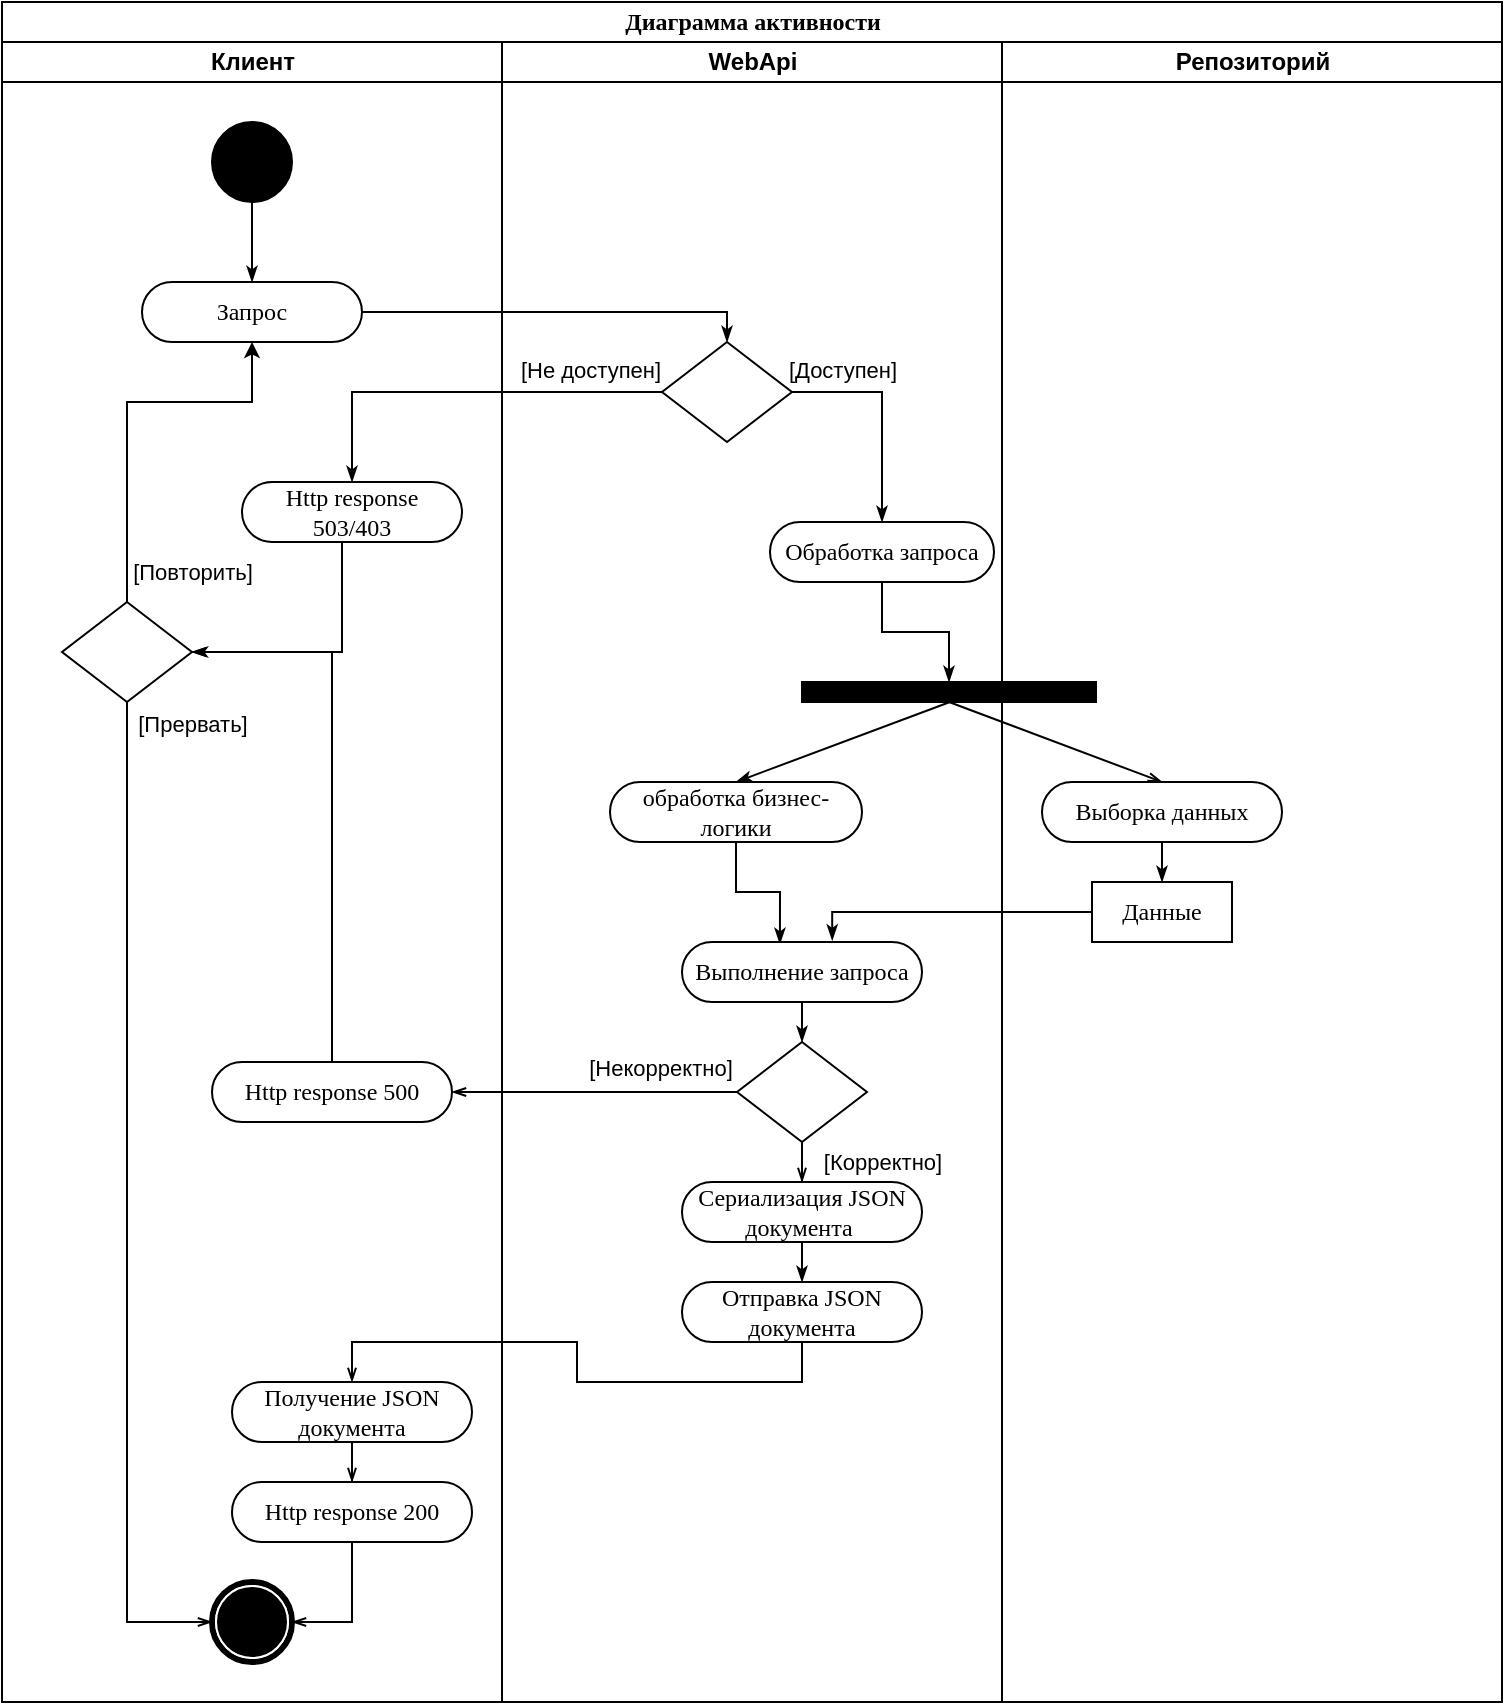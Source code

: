<mxfile version="17.3.0" type="device"><diagram name="Page-1" id="0783ab3e-0a74-02c8-0abd-f7b4e66b4bec"><mxGraphModel dx="1138" dy="640" grid="0" gridSize="10" guides="1" tooltips="1" connect="1" arrows="1" fold="1" page="1" pageScale="1" pageWidth="850" pageHeight="1100" background="none" math="0" shadow="0"><root><mxCell id="0"/><mxCell id="1" parent="0"/><mxCell id="1c1d494c118603dd-1" value="Диаграмма активности" style="swimlane;html=1;childLayout=stackLayout;startSize=20;rounded=0;shadow=0;comic=0;labelBackgroundColor=none;strokeWidth=1;fontFamily=Verdana;fontSize=12;align=center;" parent="1" vertex="1"><mxGeometry x="40" y="20" width="750" height="850" as="geometry"><mxRectangle x="40" y="20" width="60" height="20" as="alternateBounds"/></mxGeometry></mxCell><mxCell id="1c1d494c118603dd-2" value="Клиент" style="swimlane;html=1;startSize=20;" parent="1c1d494c118603dd-1" vertex="1"><mxGeometry y="20" width="250" height="830" as="geometry"><mxRectangle y="20" width="30" height="830" as="alternateBounds"/></mxGeometry></mxCell><mxCell id="1c1d494c118603dd-34" style="edgeStyle=orthogonalEdgeStyle;rounded=0;html=1;labelBackgroundColor=none;startArrow=none;startFill=0;startSize=5;endArrow=classicThin;endFill=1;endSize=5;jettySize=auto;orthogonalLoop=1;strokeWidth=1;fontFamily=Verdana;fontSize=12;entryX=1;entryY=0.5;entryDx=0;entryDy=0;" parent="1c1d494c118603dd-2" target="a3fceZ2nO0xTfh0u85to-5" edge="1"><mxGeometry relative="1" as="geometry"><mxPoint x="185.167" y="250" as="sourcePoint"/><mxPoint x="163.5" y="280" as="targetPoint"/><Array as="points"><mxPoint x="170" y="250"/><mxPoint x="170" y="305"/></Array></mxGeometry></mxCell><mxCell id="1c1d494c118603dd-6" value="Http response 503/403" style="rounded=1;whiteSpace=wrap;html=1;shadow=0;comic=0;labelBackgroundColor=none;strokeWidth=1;fontFamily=Verdana;fontSize=12;align=center;arcSize=50;" parent="1c1d494c118603dd-2" vertex="1"><mxGeometry x="120" y="220" width="110" height="30" as="geometry"/></mxCell><mxCell id="60571a20871a0731-4" value="" style="ellipse;whiteSpace=wrap;html=1;rounded=0;shadow=0;comic=0;labelBackgroundColor=none;strokeWidth=1;fillColor=#000000;fontFamily=Verdana;fontSize=12;align=center;" parent="1c1d494c118603dd-2" vertex="1"><mxGeometry x="105" y="40" width="40" height="40" as="geometry"/></mxCell><mxCell id="60571a20871a0731-8" value="Запрос" style="rounded=1;whiteSpace=wrap;html=1;shadow=0;comic=0;labelBackgroundColor=none;strokeWidth=1;fontFamily=Verdana;fontSize=12;align=center;arcSize=50;" parent="1c1d494c118603dd-2" vertex="1"><mxGeometry x="70" y="120" width="110" height="30" as="geometry"/></mxCell><mxCell id="1c1d494c118603dd-27" style="edgeStyle=orthogonalEdgeStyle;rounded=0;html=1;labelBackgroundColor=none;startArrow=none;startFill=0;startSize=5;endArrow=classicThin;endFill=1;endSize=5;jettySize=auto;orthogonalLoop=1;strokeWidth=1;fontFamily=Verdana;fontSize=12" parent="1c1d494c118603dd-2" source="60571a20871a0731-4" target="60571a20871a0731-8" edge="1"><mxGeometry relative="1" as="geometry"/></mxCell><mxCell id="a3fceZ2nO0xTfh0u85to-6" style="edgeStyle=orthogonalEdgeStyle;rounded=0;orthogonalLoop=1;jettySize=auto;html=1;exitX=0.5;exitY=0;exitDx=0;exitDy=0;endSize=5;startSize=5;" edge="1" parent="1c1d494c118603dd-2" source="a3fceZ2nO0xTfh0u85to-5"><mxGeometry relative="1" as="geometry"><mxPoint x="125" y="150" as="targetPoint"/><Array as="points"><mxPoint x="62" y="180"/><mxPoint x="125" y="180"/></Array></mxGeometry></mxCell><mxCell id="a3fceZ2nO0xTfh0u85to-8" value="[Повторить]" style="edgeLabel;html=1;align=center;verticalAlign=middle;resizable=0;points=[];" vertex="1" connectable="0" parent="a3fceZ2nO0xTfh0u85to-6"><mxGeometry x="0.071" y="2" relative="1" as="geometry"><mxPoint x="29" y="87" as="offset"/></mxGeometry></mxCell><mxCell id="a3fceZ2nO0xTfh0u85to-7" style="edgeStyle=orthogonalEdgeStyle;rounded=0;orthogonalLoop=1;jettySize=auto;html=1;exitX=0.5;exitY=1;exitDx=0;exitDy=0;entryX=0;entryY=0.5;entryDx=0;entryDy=0;endArrow=openThin;endFill=0;startSize=5;endSize=5;" edge="1" parent="1c1d494c118603dd-2" source="a3fceZ2nO0xTfh0u85to-5" target="60571a20871a0731-5"><mxGeometry relative="1" as="geometry"><Array as="points"><mxPoint x="63" y="790"/></Array></mxGeometry></mxCell><mxCell id="a3fceZ2nO0xTfh0u85to-9" value="[Прервать]" style="edgeLabel;html=1;align=center;verticalAlign=middle;resizable=0;points=[];" vertex="1" connectable="0" parent="a3fceZ2nO0xTfh0u85to-7"><mxGeometry x="-0.878" y="-1" relative="1" as="geometry"><mxPoint x="33" y="-20" as="offset"/></mxGeometry></mxCell><mxCell id="a3fceZ2nO0xTfh0u85to-5" value="" style="rhombus;" vertex="1" parent="1c1d494c118603dd-2"><mxGeometry x="30" y="280" width="65" height="50" as="geometry"/></mxCell><mxCell id="60571a20871a0731-5" value="" style="shape=mxgraph.bpmn.shape;html=1;verticalLabelPosition=bottom;labelBackgroundColor=#ffffff;verticalAlign=top;perimeter=ellipsePerimeter;outline=end;symbol=terminate;rounded=0;shadow=0;comic=0;strokeWidth=1;fontFamily=Verdana;fontSize=12;align=center;" parent="1c1d494c118603dd-2" vertex="1"><mxGeometry x="105" y="770" width="40" height="40" as="geometry"/></mxCell><mxCell id="a3fceZ2nO0xTfh0u85to-13" value="Получение JSON документа" style="rounded=1;whiteSpace=wrap;html=1;shadow=0;comic=0;labelBackgroundColor=none;strokeWidth=1;fontFamily=Verdana;fontSize=12;align=center;arcSize=50;" vertex="1" parent="1c1d494c118603dd-2"><mxGeometry x="115" y="670" width="120" height="30" as="geometry"/></mxCell><mxCell id="a3fceZ2nO0xTfh0u85to-22" style="edgeStyle=orthogonalEdgeStyle;rounded=0;orthogonalLoop=1;jettySize=auto;html=1;exitX=0.5;exitY=1;exitDx=0;exitDy=0;entryX=1;entryY=0.5;entryDx=0;entryDy=0;endArrow=openThin;endFill=0;startSize=5;endSize=5;" edge="1" parent="1c1d494c118603dd-2" source="a3fceZ2nO0xTfh0u85to-15" target="60571a20871a0731-5"><mxGeometry relative="1" as="geometry"/></mxCell><mxCell id="a3fceZ2nO0xTfh0u85to-15" value="Http response 200" style="whiteSpace=wrap;html=1;fontFamily=Verdana;fillColor=rgb(255, 255, 255);strokeColor=rgb(0, 0, 0);fontColor=rgb(0, 0, 0);rounded=1;shadow=0;comic=0;labelBackgroundColor=none;strokeWidth=1;arcSize=50;" vertex="1" parent="1c1d494c118603dd-2"><mxGeometry x="115" y="720" width="120" height="30" as="geometry"/></mxCell><mxCell id="a3fceZ2nO0xTfh0u85to-16" value="" style="edgeStyle=orthogonalEdgeStyle;rounded=0;orthogonalLoop=1;jettySize=auto;html=1;endArrow=openThin;endFill=0;startSize=5;endSize=5;" edge="1" parent="1c1d494c118603dd-2" source="a3fceZ2nO0xTfh0u85to-13" target="a3fceZ2nO0xTfh0u85to-15"><mxGeometry relative="1" as="geometry"/></mxCell><mxCell id="a3fceZ2nO0xTfh0u85to-30" style="edgeStyle=orthogonalEdgeStyle;rounded=0;orthogonalLoop=1;jettySize=auto;html=1;exitX=0.5;exitY=0;exitDx=0;exitDy=0;entryX=1;entryY=0.5;entryDx=0;entryDy=0;endArrow=openThin;endFill=0;startSize=5;endSize=5;" edge="1" parent="1c1d494c118603dd-2" source="a3fceZ2nO0xTfh0u85to-25" target="a3fceZ2nO0xTfh0u85to-5"><mxGeometry relative="1" as="geometry"><Array as="points"><mxPoint x="165" y="305"/></Array></mxGeometry></mxCell><mxCell id="a3fceZ2nO0xTfh0u85to-25" value="Http response 500" style="rounded=1;whiteSpace=wrap;html=1;shadow=0;comic=0;labelBackgroundColor=none;strokeWidth=1;fontFamily=Verdana;fontSize=12;align=center;arcSize=50;" vertex="1" parent="1c1d494c118603dd-2"><mxGeometry x="105" y="510" width="120" height="30" as="geometry"/></mxCell><mxCell id="1c1d494c118603dd-3" value="WebApi" style="swimlane;html=1;startSize=20;" parent="1c1d494c118603dd-1" vertex="1"><mxGeometry x="250" y="20" width="250" height="830" as="geometry"><mxRectangle x="250" y="20" width="30" height="830" as="alternateBounds"/></mxGeometry></mxCell><mxCell id="1c1d494c118603dd-40" style="edgeStyle=orthogonalEdgeStyle;rounded=0;html=1;labelBackgroundColor=none;startArrow=none;startFill=0;startSize=5;endArrow=classicThin;endFill=1;endSize=5;jettySize=auto;orthogonalLoop=1;strokeWidth=1;fontFamily=Verdana;fontSize=12;entryX=0.408;entryY=0.032;entryDx=0;entryDy=0;entryPerimeter=0;" parent="1c1d494c118603dd-3" source="1c1d494c118603dd-11" target="1c1d494c118603dd-16" edge="1"><mxGeometry relative="1" as="geometry"><mxPoint x="130" y="450" as="targetPoint"/></mxGeometry></mxCell><mxCell id="1c1d494c118603dd-11" value="обработка бизнес-логики" style="rounded=1;whiteSpace=wrap;html=1;shadow=0;comic=0;labelBackgroundColor=none;strokeWidth=1;fontFamily=Verdana;fontSize=12;align=center;arcSize=50;" parent="1c1d494c118603dd-3" vertex="1"><mxGeometry x="54" y="370" width="126" height="30" as="geometry"/></mxCell><mxCell id="1c1d494c118603dd-16" value="Выполнение запроса" style="rounded=1;whiteSpace=wrap;html=1;shadow=0;comic=0;labelBackgroundColor=none;strokeWidth=1;fontFamily=Verdana;fontSize=12;align=center;arcSize=50;" parent="1c1d494c118603dd-3" vertex="1"><mxGeometry x="90" y="450" width="120" height="30" as="geometry"/></mxCell><mxCell id="a3fceZ2nO0xTfh0u85to-1" value="" style="rhombus;" vertex="1" parent="1c1d494c118603dd-3"><mxGeometry x="80" y="150" width="65" height="50" as="geometry"/></mxCell><mxCell id="a3fceZ2nO0xTfh0u85to-3" value="[Доступен]" style="edgeLabel;html=1;align=center;verticalAlign=middle;resizable=0;points=[];" vertex="1" connectable="0" parent="1c1d494c118603dd-3"><mxGeometry x="170" y="164" as="geometry"/></mxCell><mxCell id="1c1d494c118603dd-5" value="Обработка запроса" style="rounded=1;whiteSpace=wrap;html=1;shadow=0;comic=0;labelBackgroundColor=none;strokeWidth=1;fontFamily=Verdana;fontSize=12;align=center;arcSize=50;" parent="1c1d494c118603dd-3" vertex="1"><mxGeometry x="134" y="240" width="112" height="30" as="geometry"/></mxCell><mxCell id="1c1d494c118603dd-29" style="edgeStyle=orthogonalEdgeStyle;rounded=0;html=1;exitX=1;exitY=0.5;labelBackgroundColor=none;startArrow=none;startFill=0;startSize=5;endArrow=classicThin;endFill=1;endSize=5;jettySize=auto;orthogonalLoop=1;strokeWidth=1;fontFamily=Verdana;fontSize=12;exitDx=0;exitDy=0;entryX=0.5;entryY=0;entryDx=0;entryDy=0;" parent="1c1d494c118603dd-3" source="a3fceZ2nO0xTfh0u85to-1" target="1c1d494c118603dd-5" edge="1"><mxGeometry relative="1" as="geometry"><Array as="points"><mxPoint x="190" y="175"/></Array><mxPoint x="140.25" y="170" as="sourcePoint"/></mxGeometry></mxCell><mxCell id="1c1d494c118603dd-18" value="Сериализация JSON документа&amp;nbsp;" style="rounded=1;whiteSpace=wrap;html=1;shadow=0;comic=0;labelBackgroundColor=none;strokeWidth=1;fontFamily=Verdana;fontSize=12;align=center;arcSize=50;" parent="1c1d494c118603dd-3" vertex="1"><mxGeometry x="90" y="570" width="120" height="30" as="geometry"/></mxCell><mxCell id="1c1d494c118603dd-43" style="edgeStyle=none;rounded=0;html=1;labelBackgroundColor=none;startArrow=none;startFill=0;startSize=5;endArrow=classicThin;endFill=1;endSize=5;jettySize=auto;orthogonalLoop=1;strokeWidth=1;fontFamily=Verdana;fontSize=12;exitX=0.5;exitY=1;exitDx=0;exitDy=0;entryX=0.5;entryY=0;entryDx=0;entryDy=0;" parent="1c1d494c118603dd-3" source="1c1d494c118603dd-16" target="a3fceZ2nO0xTfh0u85to-23" edge="1"><mxGeometry relative="1" as="geometry"><mxPoint x="185" y="626.136" as="sourcePoint"/></mxGeometry></mxCell><mxCell id="1c1d494c118603dd-19" value="Отправка JSON документа" style="rounded=1;whiteSpace=wrap;html=1;shadow=0;comic=0;labelBackgroundColor=none;strokeWidth=1;fontFamily=Verdana;fontSize=12;align=center;arcSize=50;" parent="1c1d494c118603dd-3" vertex="1"><mxGeometry x="90" y="620" width="120" height="30" as="geometry"/></mxCell><mxCell id="1c1d494c118603dd-44" style="edgeStyle=none;rounded=0;html=1;labelBackgroundColor=none;startArrow=none;startFill=0;startSize=5;endArrow=classicThin;endFill=1;endSize=5;jettySize=auto;orthogonalLoop=1;strokeWidth=1;fontFamily=Verdana;fontSize=12" parent="1c1d494c118603dd-3" source="1c1d494c118603dd-18" target="1c1d494c118603dd-19" edge="1"><mxGeometry relative="1" as="geometry"/></mxCell><mxCell id="a3fceZ2nO0xTfh0u85to-24" value="" style="edgeStyle=orthogonalEdgeStyle;rounded=0;orthogonalLoop=1;jettySize=auto;html=1;endArrow=openThin;endFill=0;startSize=5;endSize=5;" edge="1" parent="1c1d494c118603dd-3" source="a3fceZ2nO0xTfh0u85to-23" target="1c1d494c118603dd-18"><mxGeometry relative="1" as="geometry"/></mxCell><mxCell id="a3fceZ2nO0xTfh0u85to-23" value="" style="rhombus;" vertex="1" parent="1c1d494c118603dd-3"><mxGeometry x="117.5" y="500" width="65" height="50" as="geometry"/></mxCell><mxCell id="a3fceZ2nO0xTfh0u85to-29" value="[Корректно]" style="edgeLabel;html=1;align=center;verticalAlign=middle;resizable=0;points=[];" vertex="1" connectable="0" parent="1c1d494c118603dd-3"><mxGeometry x="190.0" y="559.999" as="geometry"/></mxCell><mxCell id="1c1d494c118603dd-4" value="Репозиторий" style="swimlane;html=1;startSize=20;" parent="1c1d494c118603dd-1" vertex="1"><mxGeometry x="500" y="20" width="250" height="830" as="geometry"><mxRectangle x="280" y="20" width="30" height="830" as="alternateBounds"/></mxGeometry></mxCell><mxCell id="1c1d494c118603dd-38" style="edgeStyle=none;rounded=0;html=1;labelBackgroundColor=none;startArrow=none;startFill=0;startSize=5;endArrow=classicThin;endFill=1;endSize=5;jettySize=auto;orthogonalLoop=1;strokeWidth=1;fontFamily=Verdana;fontSize=12" parent="1c1d494c118603dd-4" source="1c1d494c118603dd-8" target="1c1d494c118603dd-13" edge="1"><mxGeometry relative="1" as="geometry"/></mxCell><mxCell id="1c1d494c118603dd-8" value="Выборка данных" style="rounded=1;whiteSpace=wrap;html=1;shadow=0;comic=0;labelBackgroundColor=none;strokeWidth=1;fontFamily=Verdana;fontSize=12;align=center;arcSize=50;" parent="1c1d494c118603dd-4" vertex="1"><mxGeometry x="20" y="370" width="120" height="30" as="geometry"/></mxCell><mxCell id="1c1d494c118603dd-13" value="Данные" style="rounded=0;whiteSpace=wrap;html=1;shadow=0;comic=0;labelBackgroundColor=none;strokeWidth=1;fontFamily=Verdana;fontSize=12;align=center;arcSize=50;" parent="1c1d494c118603dd-4" vertex="1"><mxGeometry x="45" y="420" width="70" height="30" as="geometry"/></mxCell><mxCell id="1c1d494c118603dd-12" value="" style="whiteSpace=wrap;html=1;rounded=0;shadow=0;comic=0;labelBackgroundColor=none;strokeWidth=1;fillColor=#000000;fontFamily=Verdana;fontSize=12;align=center;rotation=0;" parent="1c1d494c118603dd-4" vertex="1"><mxGeometry x="-100" y="320" width="147" height="10" as="geometry"/></mxCell><mxCell id="a3fceZ2nO0xTfh0u85to-11" style="rounded=0;orthogonalLoop=1;jettySize=auto;html=1;exitX=0.5;exitY=1;exitDx=0;exitDy=0;entryX=0.5;entryY=0;entryDx=0;entryDy=0;endSize=5;startSize=5;endArrow=openThin;endFill=0;" edge="1" parent="1c1d494c118603dd-4" source="1c1d494c118603dd-12" target="1c1d494c118603dd-8"><mxGeometry relative="1" as="geometry"/></mxCell><mxCell id="1c1d494c118603dd-28" style="edgeStyle=orthogonalEdgeStyle;rounded=0;html=1;entryX=0.5;entryY=0;labelBackgroundColor=none;startArrow=none;startFill=0;startSize=5;endArrow=classicThin;endFill=1;endSize=5;jettySize=auto;orthogonalLoop=1;strokeWidth=1;fontFamily=Verdana;fontSize=12;entryDx=0;entryDy=0;exitX=1;exitY=0.5;exitDx=0;exitDy=0;" parent="1c1d494c118603dd-1" source="60571a20871a0731-8" target="a3fceZ2nO0xTfh0u85to-1" edge="1"><mxGeometry relative="1" as="geometry"><Array as="points"><mxPoint x="363" y="155"/></Array><mxPoint x="353.5" y="180" as="targetPoint"/></mxGeometry></mxCell><mxCell id="1c1d494c118603dd-30" style="edgeStyle=orthogonalEdgeStyle;rounded=0;html=1;exitX=0;exitY=0.5;entryX=0.5;entryY=0;labelBackgroundColor=none;startArrow=none;startFill=0;startSize=5;endArrow=classicThin;endFill=1;endSize=5;jettySize=auto;orthogonalLoop=1;strokeWidth=1;fontFamily=Verdana;fontSize=12;exitDx=0;exitDy=0;" parent="1c1d494c118603dd-1" source="a3fceZ2nO0xTfh0u85to-1" target="1c1d494c118603dd-6" edge="1"><mxGeometry relative="1" as="geometry"><Array as="points"><mxPoint x="175" y="195"/></Array><mxPoint x="316.75" y="190" as="sourcePoint"/></mxGeometry></mxCell><mxCell id="a3fceZ2nO0xTfh0u85to-2" value="[Не доступен]" style="edgeLabel;html=1;align=center;verticalAlign=middle;resizable=0;points=[];" vertex="1" connectable="0" parent="1c1d494c118603dd-30"><mxGeometry x="-0.549" relative="1" as="geometry"><mxPoint x="9" y="-11" as="offset"/></mxGeometry></mxCell><mxCell id="1c1d494c118603dd-39" style="edgeStyle=none;rounded=0;html=1;labelBackgroundColor=none;startArrow=none;startFill=0;startSize=5;endArrow=classicThin;endFill=1;endSize=5;jettySize=auto;orthogonalLoop=1;strokeWidth=1;fontFamily=Verdana;fontSize=12;entryX=0.5;entryY=0;entryDx=0;entryDy=0;" parent="1c1d494c118603dd-1" target="1c1d494c118603dd-11" edge="1"><mxGeometry relative="1" as="geometry"><mxPoint x="474" y="350" as="sourcePoint"/></mxGeometry></mxCell><mxCell id="a3fceZ2nO0xTfh0u85to-10" style="edgeStyle=orthogonalEdgeStyle;rounded=0;orthogonalLoop=1;jettySize=auto;html=1;exitX=0.5;exitY=1;exitDx=0;exitDy=0;entryX=0.5;entryY=0;entryDx=0;entryDy=0;endSize=5;startSize=5;endArrow=classicThin;endFill=1;" edge="1" parent="1c1d494c118603dd-1" source="1c1d494c118603dd-5" target="1c1d494c118603dd-12"><mxGeometry relative="1" as="geometry"/></mxCell><mxCell id="a3fceZ2nO0xTfh0u85to-12" value="" style="edgeStyle=orthogonalEdgeStyle;rounded=0;orthogonalLoop=1;jettySize=auto;html=1;entryX=0.626;entryY=-0.026;entryDx=0;entryDy=0;entryPerimeter=0;endArrow=classicThin;endFill=1;startSize=5;endSize=5;" edge="1" parent="1c1d494c118603dd-1" source="1c1d494c118603dd-13" target="1c1d494c118603dd-16"><mxGeometry relative="1" as="geometry"><mxPoint x="400" y="490" as="targetPoint"/><Array as="points"><mxPoint x="415" y="455"/></Array></mxGeometry></mxCell><mxCell id="a3fceZ2nO0xTfh0u85to-14" style="edgeStyle=orthogonalEdgeStyle;rounded=0;orthogonalLoop=1;jettySize=auto;html=1;exitX=0.5;exitY=1;exitDx=0;exitDy=0;entryX=0.5;entryY=0;entryDx=0;entryDy=0;endArrow=openThin;endFill=0;startSize=5;endSize=5;" edge="1" parent="1c1d494c118603dd-1" source="1c1d494c118603dd-19" target="a3fceZ2nO0xTfh0u85to-13"><mxGeometry relative="1" as="geometry"><mxPoint x="175" y="680" as="targetPoint"/></mxGeometry></mxCell><mxCell id="a3fceZ2nO0xTfh0u85to-26" style="edgeStyle=orthogonalEdgeStyle;rounded=0;orthogonalLoop=1;jettySize=auto;html=1;exitX=0;exitY=0.5;exitDx=0;exitDy=0;entryX=1;entryY=0.5;entryDx=0;entryDy=0;endArrow=openThin;endFill=0;startSize=5;endSize=5;" edge="1" parent="1c1d494c118603dd-1" source="a3fceZ2nO0xTfh0u85to-23" target="a3fceZ2nO0xTfh0u85to-25"><mxGeometry relative="1" as="geometry"/></mxCell><mxCell id="a3fceZ2nO0xTfh0u85to-28" value="[Некорректно]" style="edgeLabel;html=1;align=center;verticalAlign=middle;resizable=0;points=[];" vertex="1" connectable="0" parent="a3fceZ2nO0xTfh0u85to-26"><mxGeometry x="-0.58" y="1" relative="1" as="geometry"><mxPoint x="-9" y="-13" as="offset"/></mxGeometry></mxCell></root></mxGraphModel></diagram></mxfile>
